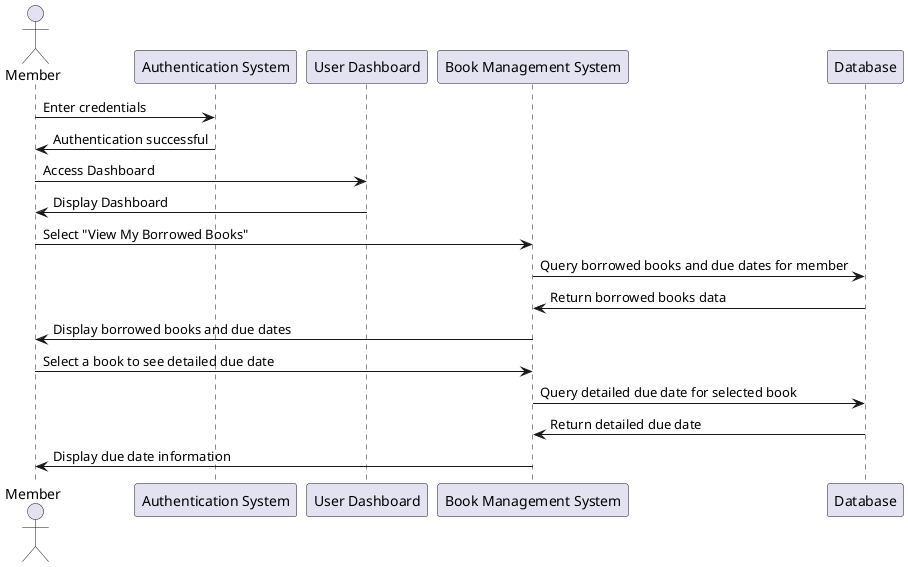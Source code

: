 @startuml
actor Member
participant "Authentication System" as Auth
participant "User Dashboard" as Dashboard
participant "Book Management System" as Books
participant "Database" as DB

Member -> Auth: Enter credentials
Auth -> Member: Authentication successful

Member -> Dashboard: Access Dashboard
Dashboard -> Member: Display Dashboard

Member -> Books: Select "View My Borrowed Books"
Books -> DB: Query borrowed books and due dates for member
DB -> Books: Return borrowed books data
Books -> Member: Display borrowed books and due dates

Member -> Books: Select a book to see detailed due date
Books -> DB: Query detailed due date for selected book
DB -> Books: Return detailed due date
Books -> Member: Display due date information

@enduml